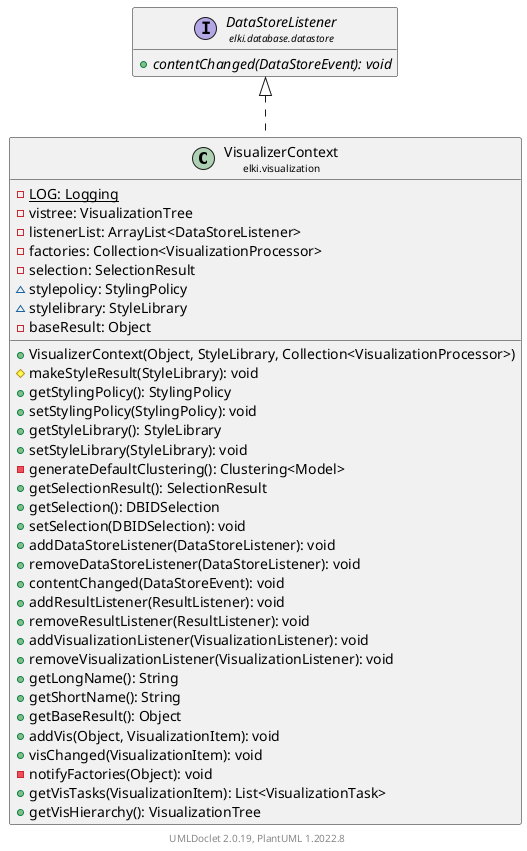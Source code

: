 @startuml
    remove .*\.(Instance|Par|Parameterizer|Factory)$
    set namespaceSeparator none
    hide empty fields
    hide empty methods

    class "<size:14>VisualizerContext\n<size:10>elki.visualization" as elki.visualization.VisualizerContext [[VisualizerContext.html]] {
        {static} -LOG: Logging
        -vistree: VisualizationTree
        -listenerList: ArrayList<DataStoreListener>
        -factories: Collection<VisualizationProcessor>
        -selection: SelectionResult
        ~stylepolicy: StylingPolicy
        ~stylelibrary: StyleLibrary
        -baseResult: Object
        +VisualizerContext(Object, StyleLibrary, Collection<VisualizationProcessor>)
        #makeStyleResult(StyleLibrary): void
        +getStylingPolicy(): StylingPolicy
        +setStylingPolicy(StylingPolicy): void
        +getStyleLibrary(): StyleLibrary
        +setStyleLibrary(StyleLibrary): void
        -generateDefaultClustering(): Clustering<Model>
        +getSelectionResult(): SelectionResult
        +getSelection(): DBIDSelection
        +setSelection(DBIDSelection): void
        +addDataStoreListener(DataStoreListener): void
        +removeDataStoreListener(DataStoreListener): void
        +contentChanged(DataStoreEvent): void
        +addResultListener(ResultListener): void
        +removeResultListener(ResultListener): void
        +addVisualizationListener(VisualizationListener): void
        +removeVisualizationListener(VisualizationListener): void
        +getLongName(): String
        +getShortName(): String
        +getBaseResult(): Object
        +addVis(Object, VisualizationItem): void
        +visChanged(VisualizationItem): void
        -notifyFactories(Object): void
        +getVisTasks(VisualizationItem): List<VisualizationTask>
        +getVisHierarchy(): VisualizationTree
    }

    interface "<size:14>DataStoreListener\n<size:10>elki.database.datastore" as elki.database.datastore.DataStoreListener [[../database/datastore/DataStoreListener.html]] {
        {abstract} +contentChanged(DataStoreEvent): void
    }

    elki.database.datastore.DataStoreListener <|.. elki.visualization.VisualizerContext

    center footer UMLDoclet 2.0.19, PlantUML 1.2022.8
@enduml
